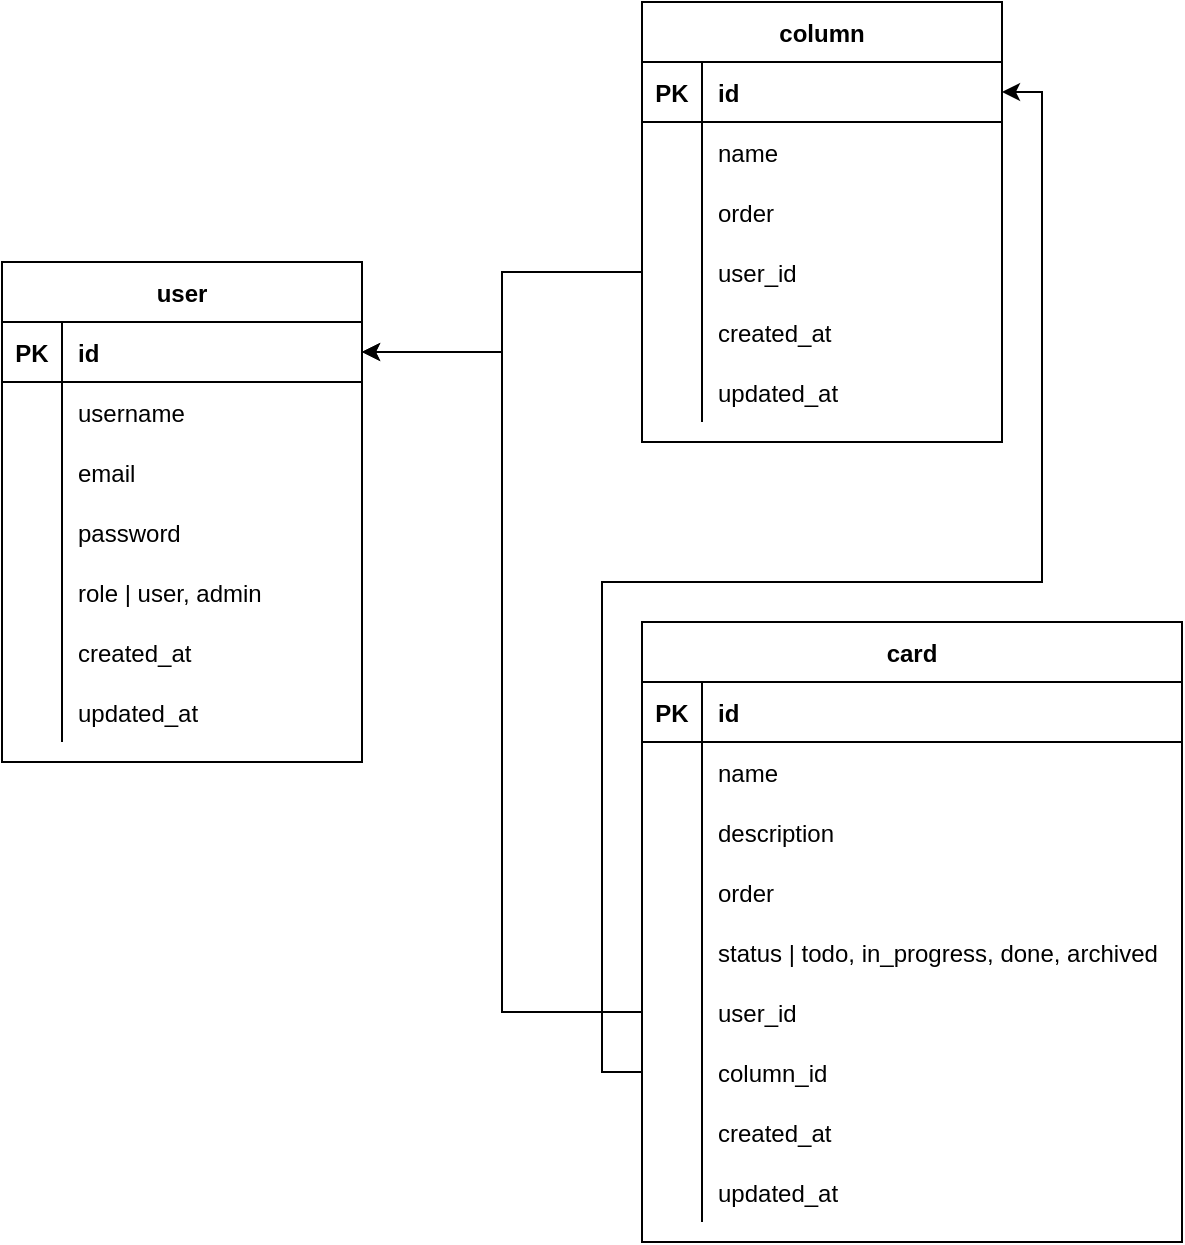<mxfile version="14.6.13" type="device"><diagram id="V3PtjrI8pD5sDN4xDe7I" name="Page-1"><mxGraphModel dx="1186" dy="680" grid="1" gridSize="10" guides="1" tooltips="1" connect="1" arrows="1" fold="1" page="1" pageScale="1" pageWidth="850" pageHeight="1100" math="0" shadow="0"><root><mxCell id="0"/><mxCell id="1" parent="0"/><mxCell id="Wmp9SZdLYnpACxX98ivs-1" value="column" style="shape=table;startSize=30;container=1;collapsible=1;childLayout=tableLayout;fixedRows=1;rowLines=0;fontStyle=1;align=center;resizeLast=1;" parent="1" vertex="1"><mxGeometry x="440" y="30" width="180" height="220" as="geometry"/></mxCell><mxCell id="Wmp9SZdLYnpACxX98ivs-2" value="" style="shape=partialRectangle;collapsible=0;dropTarget=0;pointerEvents=0;fillColor=none;top=0;left=0;bottom=1;right=0;points=[[0,0.5],[1,0.5]];portConstraint=eastwest;" parent="Wmp9SZdLYnpACxX98ivs-1" vertex="1"><mxGeometry y="30" width="180" height="30" as="geometry"/></mxCell><mxCell id="Wmp9SZdLYnpACxX98ivs-3" value="PK" style="shape=partialRectangle;connectable=0;fillColor=none;top=0;left=0;bottom=0;right=0;fontStyle=1;overflow=hidden;" parent="Wmp9SZdLYnpACxX98ivs-2" vertex="1"><mxGeometry width="30" height="30" as="geometry"/></mxCell><mxCell id="Wmp9SZdLYnpACxX98ivs-4" value="id" style="shape=partialRectangle;connectable=0;fillColor=none;top=0;left=0;bottom=0;right=0;align=left;spacingLeft=6;fontStyle=1;overflow=hidden;" parent="Wmp9SZdLYnpACxX98ivs-2" vertex="1"><mxGeometry x="30" width="150" height="30" as="geometry"/></mxCell><mxCell id="Wmp9SZdLYnpACxX98ivs-5" value="" style="shape=partialRectangle;collapsible=0;dropTarget=0;pointerEvents=0;fillColor=none;top=0;left=0;bottom=0;right=0;points=[[0,0.5],[1,0.5]];portConstraint=eastwest;" parent="Wmp9SZdLYnpACxX98ivs-1" vertex="1"><mxGeometry y="60" width="180" height="30" as="geometry"/></mxCell><mxCell id="Wmp9SZdLYnpACxX98ivs-6" value="" style="shape=partialRectangle;connectable=0;fillColor=none;top=0;left=0;bottom=0;right=0;editable=1;overflow=hidden;" parent="Wmp9SZdLYnpACxX98ivs-5" vertex="1"><mxGeometry width="30" height="30" as="geometry"/></mxCell><mxCell id="Wmp9SZdLYnpACxX98ivs-7" value="name" style="shape=partialRectangle;connectable=0;fillColor=none;top=0;left=0;bottom=0;right=0;align=left;spacingLeft=6;overflow=hidden;" parent="Wmp9SZdLYnpACxX98ivs-5" vertex="1"><mxGeometry x="30" width="150" height="30" as="geometry"/></mxCell><mxCell id="uD7o72s588lMdLmOGu-p-1" value="" style="shape=partialRectangle;collapsible=0;dropTarget=0;pointerEvents=0;fillColor=none;top=0;left=0;bottom=0;right=0;points=[[0,0.5],[1,0.5]];portConstraint=eastwest;" parent="Wmp9SZdLYnpACxX98ivs-1" vertex="1"><mxGeometry y="90" width="180" height="30" as="geometry"/></mxCell><mxCell id="uD7o72s588lMdLmOGu-p-2" value="" style="shape=partialRectangle;connectable=0;fillColor=none;top=0;left=0;bottom=0;right=0;editable=1;overflow=hidden;" parent="uD7o72s588lMdLmOGu-p-1" vertex="1"><mxGeometry width="30" height="30" as="geometry"/></mxCell><mxCell id="uD7o72s588lMdLmOGu-p-3" value="order" style="shape=partialRectangle;connectable=0;fillColor=none;top=0;left=0;bottom=0;right=0;align=left;spacingLeft=6;overflow=hidden;" parent="uD7o72s588lMdLmOGu-p-1" vertex="1"><mxGeometry x="30" width="150" height="30" as="geometry"/></mxCell><mxCell id="uD7o72s588lMdLmOGu-p-4" value="" style="shape=partialRectangle;collapsible=0;dropTarget=0;pointerEvents=0;fillColor=none;top=0;left=0;bottom=0;right=0;points=[[0,0.5],[1,0.5]];portConstraint=eastwest;" parent="Wmp9SZdLYnpACxX98ivs-1" vertex="1"><mxGeometry y="120" width="180" height="30" as="geometry"/></mxCell><mxCell id="uD7o72s588lMdLmOGu-p-5" value="" style="shape=partialRectangle;connectable=0;fillColor=none;top=0;left=0;bottom=0;right=0;editable=1;overflow=hidden;" parent="uD7o72s588lMdLmOGu-p-4" vertex="1"><mxGeometry width="30" height="30" as="geometry"/></mxCell><mxCell id="uD7o72s588lMdLmOGu-p-6" value="user_id" style="shape=partialRectangle;connectable=0;fillColor=none;top=0;left=0;bottom=0;right=0;align=left;spacingLeft=6;overflow=hidden;" parent="uD7o72s588lMdLmOGu-p-4" vertex="1"><mxGeometry x="30" width="150" height="30" as="geometry"/></mxCell><mxCell id="uD7o72s588lMdLmOGu-p-7" value="" style="shape=partialRectangle;collapsible=0;dropTarget=0;pointerEvents=0;fillColor=none;top=0;left=0;bottom=0;right=0;points=[[0,0.5],[1,0.5]];portConstraint=eastwest;" parent="Wmp9SZdLYnpACxX98ivs-1" vertex="1"><mxGeometry y="150" width="180" height="30" as="geometry"/></mxCell><mxCell id="uD7o72s588lMdLmOGu-p-8" value="" style="shape=partialRectangle;connectable=0;fillColor=none;top=0;left=0;bottom=0;right=0;editable=1;overflow=hidden;" parent="uD7o72s588lMdLmOGu-p-7" vertex="1"><mxGeometry width="30" height="30" as="geometry"/></mxCell><mxCell id="uD7o72s588lMdLmOGu-p-9" value="created_at" style="shape=partialRectangle;connectable=0;fillColor=none;top=0;left=0;bottom=0;right=0;align=left;spacingLeft=6;overflow=hidden;" parent="uD7o72s588lMdLmOGu-p-7" vertex="1"><mxGeometry x="30" width="150" height="30" as="geometry"/></mxCell><mxCell id="uD7o72s588lMdLmOGu-p-10" value="" style="shape=partialRectangle;collapsible=0;dropTarget=0;pointerEvents=0;fillColor=none;top=0;left=0;bottom=0;right=0;points=[[0,0.5],[1,0.5]];portConstraint=eastwest;" parent="Wmp9SZdLYnpACxX98ivs-1" vertex="1"><mxGeometry y="180" width="180" height="30" as="geometry"/></mxCell><mxCell id="uD7o72s588lMdLmOGu-p-11" value="" style="shape=partialRectangle;connectable=0;fillColor=none;top=0;left=0;bottom=0;right=0;editable=1;overflow=hidden;" parent="uD7o72s588lMdLmOGu-p-10" vertex="1"><mxGeometry width="30" height="30" as="geometry"/></mxCell><mxCell id="uD7o72s588lMdLmOGu-p-12" value="updated_at" style="shape=partialRectangle;connectable=0;fillColor=none;top=0;left=0;bottom=0;right=0;align=left;spacingLeft=6;overflow=hidden;" parent="uD7o72s588lMdLmOGu-p-10" vertex="1"><mxGeometry x="30" width="150" height="30" as="geometry"/></mxCell><mxCell id="Wmp9SZdLYnpACxX98ivs-14" value="card" style="shape=table;startSize=30;container=1;collapsible=1;childLayout=tableLayout;fixedRows=1;rowLines=0;fontStyle=1;align=center;resizeLast=1;" parent="1" vertex="1"><mxGeometry x="440" y="340" width="270" height="310" as="geometry"/></mxCell><mxCell id="Wmp9SZdLYnpACxX98ivs-15" value="" style="shape=partialRectangle;collapsible=0;dropTarget=0;pointerEvents=0;fillColor=none;top=0;left=0;bottom=1;right=0;points=[[0,0.5],[1,0.5]];portConstraint=eastwest;" parent="Wmp9SZdLYnpACxX98ivs-14" vertex="1"><mxGeometry y="30" width="270" height="30" as="geometry"/></mxCell><mxCell id="Wmp9SZdLYnpACxX98ivs-16" value="PK" style="shape=partialRectangle;connectable=0;fillColor=none;top=0;left=0;bottom=0;right=0;fontStyle=1;overflow=hidden;" parent="Wmp9SZdLYnpACxX98ivs-15" vertex="1"><mxGeometry width="30" height="30" as="geometry"/></mxCell><mxCell id="Wmp9SZdLYnpACxX98ivs-17" value="id" style="shape=partialRectangle;connectable=0;fillColor=none;top=0;left=0;bottom=0;right=0;align=left;spacingLeft=6;fontStyle=1;overflow=hidden;" parent="Wmp9SZdLYnpACxX98ivs-15" vertex="1"><mxGeometry x="30" width="240" height="30" as="geometry"/></mxCell><mxCell id="Wmp9SZdLYnpACxX98ivs-18" value="" style="shape=partialRectangle;collapsible=0;dropTarget=0;pointerEvents=0;fillColor=none;top=0;left=0;bottom=0;right=0;points=[[0,0.5],[1,0.5]];portConstraint=eastwest;" parent="Wmp9SZdLYnpACxX98ivs-14" vertex="1"><mxGeometry y="60" width="270" height="30" as="geometry"/></mxCell><mxCell id="Wmp9SZdLYnpACxX98ivs-19" value="" style="shape=partialRectangle;connectable=0;fillColor=none;top=0;left=0;bottom=0;right=0;editable=1;overflow=hidden;" parent="Wmp9SZdLYnpACxX98ivs-18" vertex="1"><mxGeometry width="30" height="30" as="geometry"/></mxCell><mxCell id="Wmp9SZdLYnpACxX98ivs-20" value="name" style="shape=partialRectangle;connectable=0;fillColor=none;top=0;left=0;bottom=0;right=0;align=left;spacingLeft=6;overflow=hidden;" parent="Wmp9SZdLYnpACxX98ivs-18" vertex="1"><mxGeometry x="30" width="240" height="30" as="geometry"/></mxCell><mxCell id="Wmp9SZdLYnpACxX98ivs-21" value="" style="shape=partialRectangle;collapsible=0;dropTarget=0;pointerEvents=0;fillColor=none;top=0;left=0;bottom=0;right=0;points=[[0,0.5],[1,0.5]];portConstraint=eastwest;" parent="Wmp9SZdLYnpACxX98ivs-14" vertex="1"><mxGeometry y="90" width="270" height="30" as="geometry"/></mxCell><mxCell id="Wmp9SZdLYnpACxX98ivs-22" value="" style="shape=partialRectangle;connectable=0;fillColor=none;top=0;left=0;bottom=0;right=0;editable=1;overflow=hidden;" parent="Wmp9SZdLYnpACxX98ivs-21" vertex="1"><mxGeometry width="30" height="30" as="geometry"/></mxCell><mxCell id="Wmp9SZdLYnpACxX98ivs-23" value="description" style="shape=partialRectangle;connectable=0;fillColor=none;top=0;left=0;bottom=0;right=0;align=left;spacingLeft=6;overflow=hidden;" parent="Wmp9SZdLYnpACxX98ivs-21" vertex="1"><mxGeometry x="30" width="240" height="30" as="geometry"/></mxCell><mxCell id="Wmp9SZdLYnpACxX98ivs-24" value="" style="shape=partialRectangle;collapsible=0;dropTarget=0;pointerEvents=0;fillColor=none;top=0;left=0;bottom=0;right=0;points=[[0,0.5],[1,0.5]];portConstraint=eastwest;" parent="Wmp9SZdLYnpACxX98ivs-14" vertex="1"><mxGeometry y="120" width="270" height="30" as="geometry"/></mxCell><mxCell id="Wmp9SZdLYnpACxX98ivs-25" value="" style="shape=partialRectangle;connectable=0;fillColor=none;top=0;left=0;bottom=0;right=0;editable=1;overflow=hidden;" parent="Wmp9SZdLYnpACxX98ivs-24" vertex="1"><mxGeometry width="30" height="30" as="geometry"/></mxCell><mxCell id="Wmp9SZdLYnpACxX98ivs-26" value="order" style="shape=partialRectangle;connectable=0;fillColor=none;top=0;left=0;bottom=0;right=0;align=left;spacingLeft=6;overflow=hidden;" parent="Wmp9SZdLYnpACxX98ivs-24" vertex="1"><mxGeometry x="30" width="240" height="30" as="geometry"/></mxCell><mxCell id="Wmp9SZdLYnpACxX98ivs-27" value="" style="shape=partialRectangle;collapsible=0;dropTarget=0;pointerEvents=0;fillColor=none;top=0;left=0;bottom=0;right=0;points=[[0,0.5],[1,0.5]];portConstraint=eastwest;" parent="Wmp9SZdLYnpACxX98ivs-14" vertex="1"><mxGeometry y="150" width="270" height="30" as="geometry"/></mxCell><mxCell id="Wmp9SZdLYnpACxX98ivs-28" value="" style="shape=partialRectangle;connectable=0;fillColor=none;top=0;left=0;bottom=0;right=0;editable=1;overflow=hidden;" parent="Wmp9SZdLYnpACxX98ivs-27" vertex="1"><mxGeometry width="30" height="30" as="geometry"/></mxCell><mxCell id="Wmp9SZdLYnpACxX98ivs-29" value="status | todo, in_progress, done, archived" style="shape=partialRectangle;connectable=0;fillColor=none;top=0;left=0;bottom=0;right=0;align=left;spacingLeft=6;overflow=hidden;" parent="Wmp9SZdLYnpACxX98ivs-27" vertex="1"><mxGeometry x="30" width="240" height="30" as="geometry"/></mxCell><mxCell id="Wmp9SZdLYnpACxX98ivs-33" value="" style="shape=partialRectangle;collapsible=0;dropTarget=0;pointerEvents=0;fillColor=none;top=0;left=0;bottom=0;right=0;points=[[0,0.5],[1,0.5]];portConstraint=eastwest;" parent="Wmp9SZdLYnpACxX98ivs-14" vertex="1"><mxGeometry y="180" width="270" height="30" as="geometry"/></mxCell><mxCell id="Wmp9SZdLYnpACxX98ivs-34" value="" style="shape=partialRectangle;connectable=0;fillColor=none;top=0;left=0;bottom=0;right=0;editable=1;overflow=hidden;" parent="Wmp9SZdLYnpACxX98ivs-33" vertex="1"><mxGeometry width="30" height="30" as="geometry"/></mxCell><mxCell id="Wmp9SZdLYnpACxX98ivs-35" value="user_id" style="shape=partialRectangle;connectable=0;fillColor=none;top=0;left=0;bottom=0;right=0;align=left;spacingLeft=6;overflow=hidden;" parent="Wmp9SZdLYnpACxX98ivs-33" vertex="1"><mxGeometry x="30" width="240" height="30" as="geometry"/></mxCell><mxCell id="Wmp9SZdLYnpACxX98ivs-36" value="" style="shape=partialRectangle;collapsible=0;dropTarget=0;pointerEvents=0;fillColor=none;top=0;left=0;bottom=0;right=0;points=[[0,0.5],[1,0.5]];portConstraint=eastwest;" parent="Wmp9SZdLYnpACxX98ivs-14" vertex="1"><mxGeometry y="210" width="270" height="30" as="geometry"/></mxCell><mxCell id="Wmp9SZdLYnpACxX98ivs-37" value="" style="shape=partialRectangle;connectable=0;fillColor=none;top=0;left=0;bottom=0;right=0;editable=1;overflow=hidden;" parent="Wmp9SZdLYnpACxX98ivs-36" vertex="1"><mxGeometry width="30" height="30" as="geometry"/></mxCell><mxCell id="Wmp9SZdLYnpACxX98ivs-38" value="column_id" style="shape=partialRectangle;connectable=0;fillColor=none;top=0;left=0;bottom=0;right=0;align=left;spacingLeft=6;overflow=hidden;" parent="Wmp9SZdLYnpACxX98ivs-36" vertex="1"><mxGeometry x="30" width="240" height="30" as="geometry"/></mxCell><mxCell id="uD7o72s588lMdLmOGu-p-22" value="" style="shape=partialRectangle;collapsible=0;dropTarget=0;pointerEvents=0;fillColor=none;top=0;left=0;bottom=0;right=0;points=[[0,0.5],[1,0.5]];portConstraint=eastwest;" parent="Wmp9SZdLYnpACxX98ivs-14" vertex="1"><mxGeometry y="240" width="270" height="30" as="geometry"/></mxCell><mxCell id="uD7o72s588lMdLmOGu-p-23" value="" style="shape=partialRectangle;connectable=0;fillColor=none;top=0;left=0;bottom=0;right=0;editable=1;overflow=hidden;" parent="uD7o72s588lMdLmOGu-p-22" vertex="1"><mxGeometry width="30" height="30" as="geometry"/></mxCell><mxCell id="uD7o72s588lMdLmOGu-p-24" value="created_at" style="shape=partialRectangle;connectable=0;fillColor=none;top=0;left=0;bottom=0;right=0;align=left;spacingLeft=6;overflow=hidden;" parent="uD7o72s588lMdLmOGu-p-22" vertex="1"><mxGeometry x="30" width="240" height="30" as="geometry"/></mxCell><mxCell id="IoUVCDeLtGtTNTFrXzli-39" value="" style="shape=partialRectangle;collapsible=0;dropTarget=0;pointerEvents=0;fillColor=none;top=0;left=0;bottom=0;right=0;points=[[0,0.5],[1,0.5]];portConstraint=eastwest;" parent="Wmp9SZdLYnpACxX98ivs-14" vertex="1"><mxGeometry y="270" width="270" height="30" as="geometry"/></mxCell><mxCell id="IoUVCDeLtGtTNTFrXzli-40" value="" style="shape=partialRectangle;connectable=0;fillColor=none;top=0;left=0;bottom=0;right=0;editable=1;overflow=hidden;" parent="IoUVCDeLtGtTNTFrXzli-39" vertex="1"><mxGeometry width="30" height="30" as="geometry"/></mxCell><mxCell id="IoUVCDeLtGtTNTFrXzli-41" value="updated_at" style="shape=partialRectangle;connectable=0;fillColor=none;top=0;left=0;bottom=0;right=0;align=left;spacingLeft=6;overflow=hidden;" parent="IoUVCDeLtGtTNTFrXzli-39" vertex="1"><mxGeometry x="30" width="240" height="30" as="geometry"/></mxCell><mxCell id="IoUVCDeLtGtTNTFrXzli-1" value="user" style="shape=table;startSize=30;container=1;collapsible=1;childLayout=tableLayout;fixedRows=1;rowLines=0;fontStyle=1;align=center;resizeLast=1;" parent="1" vertex="1"><mxGeometry x="120" y="160" width="180" height="250" as="geometry"/></mxCell><mxCell id="IoUVCDeLtGtTNTFrXzli-2" value="" style="shape=partialRectangle;collapsible=0;dropTarget=0;pointerEvents=0;fillColor=none;top=0;left=0;bottom=1;right=0;points=[[0,0.5],[1,0.5]];portConstraint=eastwest;" parent="IoUVCDeLtGtTNTFrXzli-1" vertex="1"><mxGeometry y="30" width="180" height="30" as="geometry"/></mxCell><mxCell id="IoUVCDeLtGtTNTFrXzli-3" value="PK" style="shape=partialRectangle;connectable=0;fillColor=none;top=0;left=0;bottom=0;right=0;fontStyle=1;overflow=hidden;" parent="IoUVCDeLtGtTNTFrXzli-2" vertex="1"><mxGeometry width="30" height="30" as="geometry"/></mxCell><mxCell id="IoUVCDeLtGtTNTFrXzli-4" value="id" style="shape=partialRectangle;connectable=0;fillColor=none;top=0;left=0;bottom=0;right=0;align=left;spacingLeft=6;fontStyle=1;overflow=hidden;" parent="IoUVCDeLtGtTNTFrXzli-2" vertex="1"><mxGeometry x="30" width="150" height="30" as="geometry"/></mxCell><mxCell id="IoUVCDeLtGtTNTFrXzli-5" value="" style="shape=partialRectangle;collapsible=0;dropTarget=0;pointerEvents=0;fillColor=none;top=0;left=0;bottom=0;right=0;points=[[0,0.5],[1,0.5]];portConstraint=eastwest;" parent="IoUVCDeLtGtTNTFrXzli-1" vertex="1"><mxGeometry y="60" width="180" height="30" as="geometry"/></mxCell><mxCell id="IoUVCDeLtGtTNTFrXzli-6" value="" style="shape=partialRectangle;connectable=0;fillColor=none;top=0;left=0;bottom=0;right=0;editable=1;overflow=hidden;" parent="IoUVCDeLtGtTNTFrXzli-5" vertex="1"><mxGeometry width="30" height="30" as="geometry"/></mxCell><mxCell id="IoUVCDeLtGtTNTFrXzli-7" value="username" style="shape=partialRectangle;connectable=0;fillColor=none;top=0;left=0;bottom=0;right=0;align=left;spacingLeft=6;overflow=hidden;" parent="IoUVCDeLtGtTNTFrXzli-5" vertex="1"><mxGeometry x="30" width="150" height="30" as="geometry"/></mxCell><mxCell id="IoUVCDeLtGtTNTFrXzli-11" value="" style="shape=partialRectangle;collapsible=0;dropTarget=0;pointerEvents=0;fillColor=none;top=0;left=0;bottom=0;right=0;points=[[0,0.5],[1,0.5]];portConstraint=eastwest;" parent="IoUVCDeLtGtTNTFrXzli-1" vertex="1"><mxGeometry y="90" width="180" height="30" as="geometry"/></mxCell><mxCell id="IoUVCDeLtGtTNTFrXzli-12" value="" style="shape=partialRectangle;connectable=0;fillColor=none;top=0;left=0;bottom=0;right=0;editable=1;overflow=hidden;" parent="IoUVCDeLtGtTNTFrXzli-11" vertex="1"><mxGeometry width="30" height="30" as="geometry"/></mxCell><mxCell id="IoUVCDeLtGtTNTFrXzli-13" value="email" style="shape=partialRectangle;connectable=0;fillColor=none;top=0;left=0;bottom=0;right=0;align=left;spacingLeft=6;overflow=hidden;" parent="IoUVCDeLtGtTNTFrXzli-11" vertex="1"><mxGeometry x="30" width="150" height="30" as="geometry"/></mxCell><mxCell id="IoUVCDeLtGtTNTFrXzli-14" value="" style="shape=partialRectangle;collapsible=0;dropTarget=0;pointerEvents=0;fillColor=none;top=0;left=0;bottom=0;right=0;points=[[0,0.5],[1,0.5]];portConstraint=eastwest;" parent="IoUVCDeLtGtTNTFrXzli-1" vertex="1"><mxGeometry y="120" width="180" height="30" as="geometry"/></mxCell><mxCell id="IoUVCDeLtGtTNTFrXzli-15" value="" style="shape=partialRectangle;connectable=0;fillColor=none;top=0;left=0;bottom=0;right=0;editable=1;overflow=hidden;" parent="IoUVCDeLtGtTNTFrXzli-14" vertex="1"><mxGeometry width="30" height="30" as="geometry"/></mxCell><mxCell id="IoUVCDeLtGtTNTFrXzli-16" value="password" style="shape=partialRectangle;connectable=0;fillColor=none;top=0;left=0;bottom=0;right=0;align=left;spacingLeft=6;overflow=hidden;" parent="IoUVCDeLtGtTNTFrXzli-14" vertex="1"><mxGeometry x="30" width="150" height="30" as="geometry"/></mxCell><mxCell id="IoUVCDeLtGtTNTFrXzli-17" value="" style="shape=partialRectangle;collapsible=0;dropTarget=0;pointerEvents=0;fillColor=none;top=0;left=0;bottom=0;right=0;points=[[0,0.5],[1,0.5]];portConstraint=eastwest;" parent="IoUVCDeLtGtTNTFrXzli-1" vertex="1"><mxGeometry y="150" width="180" height="30" as="geometry"/></mxCell><mxCell id="IoUVCDeLtGtTNTFrXzli-18" value="" style="shape=partialRectangle;connectable=0;fillColor=none;top=0;left=0;bottom=0;right=0;editable=1;overflow=hidden;" parent="IoUVCDeLtGtTNTFrXzli-17" vertex="1"><mxGeometry width="30" height="30" as="geometry"/></mxCell><mxCell id="IoUVCDeLtGtTNTFrXzli-19" value="role | user, admin" style="shape=partialRectangle;connectable=0;fillColor=none;top=0;left=0;bottom=0;right=0;align=left;spacingLeft=6;overflow=hidden;" parent="IoUVCDeLtGtTNTFrXzli-17" vertex="1"><mxGeometry x="30" width="150" height="30" as="geometry"/></mxCell><mxCell id="IoUVCDeLtGtTNTFrXzli-33" value="" style="shape=partialRectangle;collapsible=0;dropTarget=0;pointerEvents=0;fillColor=none;top=0;left=0;bottom=0;right=0;points=[[0,0.5],[1,0.5]];portConstraint=eastwest;" parent="IoUVCDeLtGtTNTFrXzli-1" vertex="1"><mxGeometry y="180" width="180" height="30" as="geometry"/></mxCell><mxCell id="IoUVCDeLtGtTNTFrXzli-34" value="" style="shape=partialRectangle;connectable=0;fillColor=none;top=0;left=0;bottom=0;right=0;editable=1;overflow=hidden;" parent="IoUVCDeLtGtTNTFrXzli-33" vertex="1"><mxGeometry width="30" height="30" as="geometry"/></mxCell><mxCell id="IoUVCDeLtGtTNTFrXzli-35" value="created_at" style="shape=partialRectangle;connectable=0;fillColor=none;top=0;left=0;bottom=0;right=0;align=left;spacingLeft=6;overflow=hidden;" parent="IoUVCDeLtGtTNTFrXzli-33" vertex="1"><mxGeometry x="30" width="150" height="30" as="geometry"/></mxCell><mxCell id="IoUVCDeLtGtTNTFrXzli-36" value="" style="shape=partialRectangle;collapsible=0;dropTarget=0;pointerEvents=0;fillColor=none;top=0;left=0;bottom=0;right=0;points=[[0,0.5],[1,0.5]];portConstraint=eastwest;" parent="IoUVCDeLtGtTNTFrXzli-1" vertex="1"><mxGeometry y="210" width="180" height="30" as="geometry"/></mxCell><mxCell id="IoUVCDeLtGtTNTFrXzli-37" value="" style="shape=partialRectangle;connectable=0;fillColor=none;top=0;left=0;bottom=0;right=0;editable=1;overflow=hidden;" parent="IoUVCDeLtGtTNTFrXzli-36" vertex="1"><mxGeometry width="30" height="30" as="geometry"/></mxCell><mxCell id="IoUVCDeLtGtTNTFrXzli-38" value="updated_at" style="shape=partialRectangle;connectable=0;fillColor=none;top=0;left=0;bottom=0;right=0;align=left;spacingLeft=6;overflow=hidden;" parent="IoUVCDeLtGtTNTFrXzli-36" vertex="1"><mxGeometry x="30" width="150" height="30" as="geometry"/></mxCell><mxCell id="IoUVCDeLtGtTNTFrXzli-42" style="edgeStyle=orthogonalEdgeStyle;rounded=0;orthogonalLoop=1;jettySize=auto;html=1;entryX=1;entryY=0.5;entryDx=0;entryDy=0;" parent="1" source="uD7o72s588lMdLmOGu-p-4" target="IoUVCDeLtGtTNTFrXzli-2" edge="1"><mxGeometry relative="1" as="geometry"/></mxCell><mxCell id="IoUVCDeLtGtTNTFrXzli-43" style="edgeStyle=orthogonalEdgeStyle;rounded=0;orthogonalLoop=1;jettySize=auto;html=1;" parent="1" source="Wmp9SZdLYnpACxX98ivs-33" target="IoUVCDeLtGtTNTFrXzli-2" edge="1"><mxGeometry relative="1" as="geometry"/></mxCell><mxCell id="IoUVCDeLtGtTNTFrXzli-45" style="edgeStyle=orthogonalEdgeStyle;rounded=0;orthogonalLoop=1;jettySize=auto;html=1;entryX=1;entryY=0.5;entryDx=0;entryDy=0;" parent="1" source="Wmp9SZdLYnpACxX98ivs-36" target="Wmp9SZdLYnpACxX98ivs-2" edge="1"><mxGeometry relative="1" as="geometry"><mxPoint x="760" y="150" as="targetPoint"/></mxGeometry></mxCell></root></mxGraphModel></diagram></mxfile>
